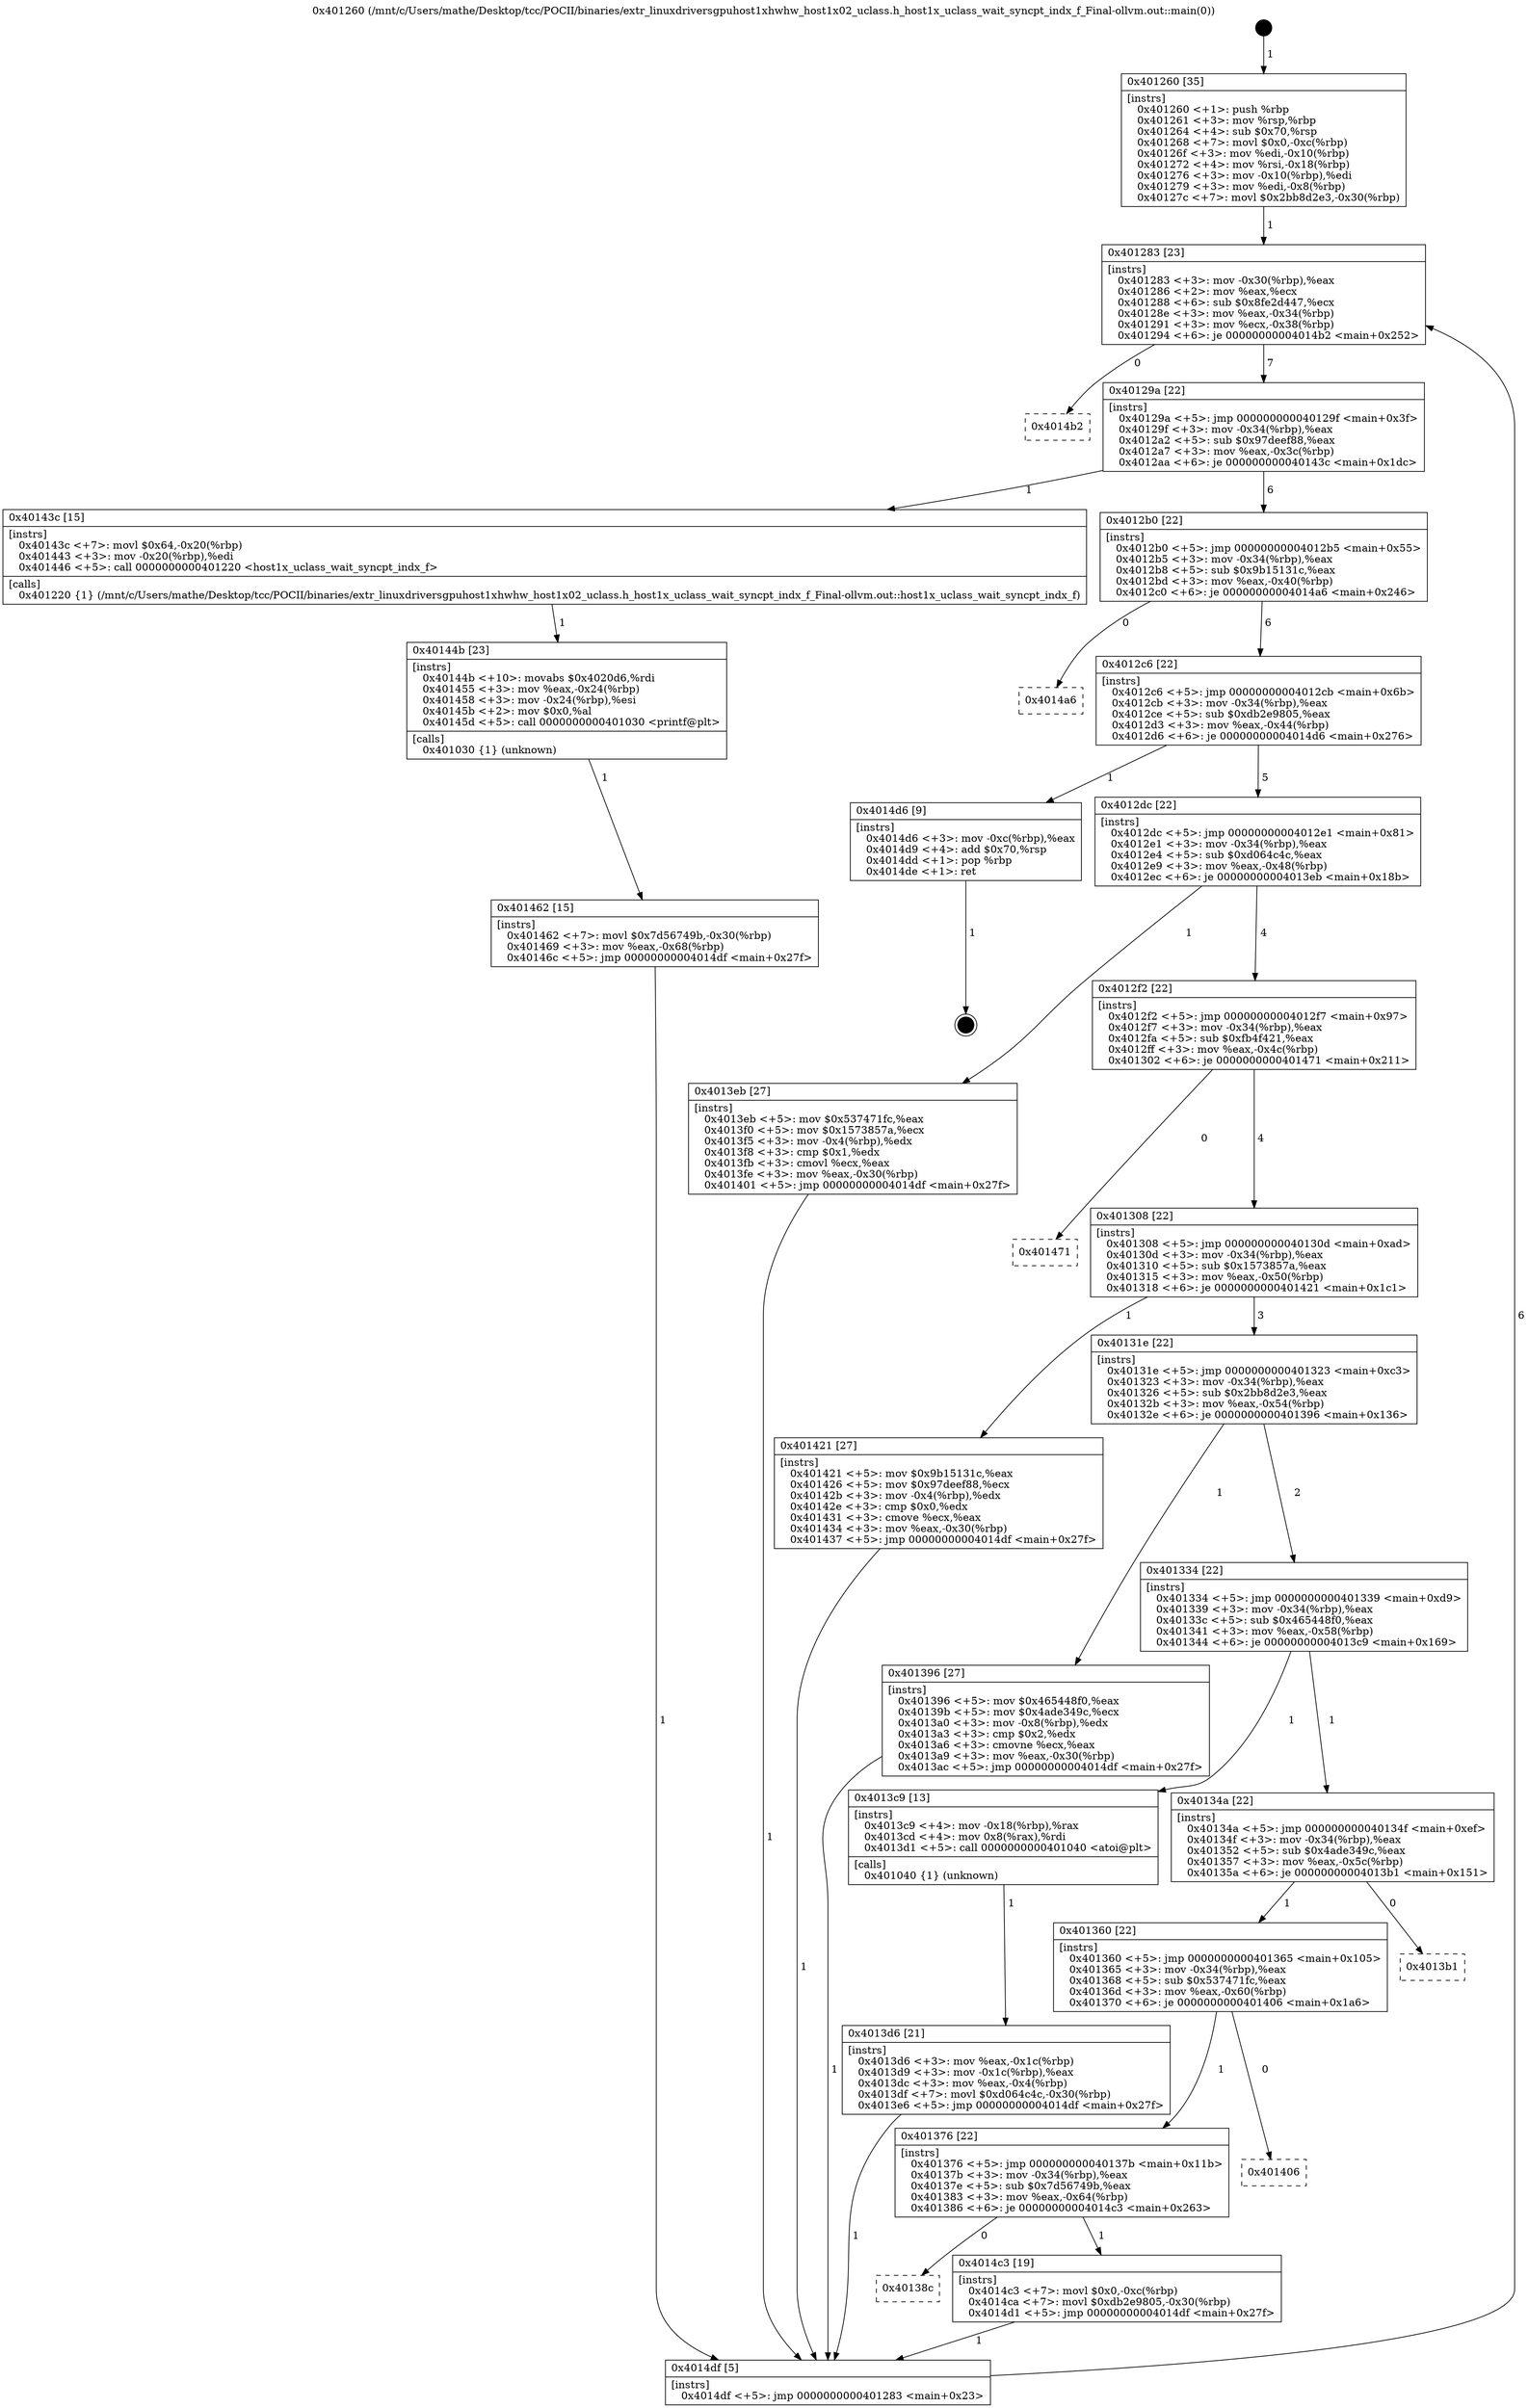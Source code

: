 digraph "0x401260" {
  label = "0x401260 (/mnt/c/Users/mathe/Desktop/tcc/POCII/binaries/extr_linuxdriversgpuhost1xhwhw_host1x02_uclass.h_host1x_uclass_wait_syncpt_indx_f_Final-ollvm.out::main(0))"
  labelloc = "t"
  node[shape=record]

  Entry [label="",width=0.3,height=0.3,shape=circle,fillcolor=black,style=filled]
  "0x401283" [label="{
     0x401283 [23]\l
     | [instrs]\l
     &nbsp;&nbsp;0x401283 \<+3\>: mov -0x30(%rbp),%eax\l
     &nbsp;&nbsp;0x401286 \<+2\>: mov %eax,%ecx\l
     &nbsp;&nbsp;0x401288 \<+6\>: sub $0x8fe2d447,%ecx\l
     &nbsp;&nbsp;0x40128e \<+3\>: mov %eax,-0x34(%rbp)\l
     &nbsp;&nbsp;0x401291 \<+3\>: mov %ecx,-0x38(%rbp)\l
     &nbsp;&nbsp;0x401294 \<+6\>: je 00000000004014b2 \<main+0x252\>\l
  }"]
  "0x4014b2" [label="{
     0x4014b2\l
  }", style=dashed]
  "0x40129a" [label="{
     0x40129a [22]\l
     | [instrs]\l
     &nbsp;&nbsp;0x40129a \<+5\>: jmp 000000000040129f \<main+0x3f\>\l
     &nbsp;&nbsp;0x40129f \<+3\>: mov -0x34(%rbp),%eax\l
     &nbsp;&nbsp;0x4012a2 \<+5\>: sub $0x97deef88,%eax\l
     &nbsp;&nbsp;0x4012a7 \<+3\>: mov %eax,-0x3c(%rbp)\l
     &nbsp;&nbsp;0x4012aa \<+6\>: je 000000000040143c \<main+0x1dc\>\l
  }"]
  Exit [label="",width=0.3,height=0.3,shape=circle,fillcolor=black,style=filled,peripheries=2]
  "0x40143c" [label="{
     0x40143c [15]\l
     | [instrs]\l
     &nbsp;&nbsp;0x40143c \<+7\>: movl $0x64,-0x20(%rbp)\l
     &nbsp;&nbsp;0x401443 \<+3\>: mov -0x20(%rbp),%edi\l
     &nbsp;&nbsp;0x401446 \<+5\>: call 0000000000401220 \<host1x_uclass_wait_syncpt_indx_f\>\l
     | [calls]\l
     &nbsp;&nbsp;0x401220 \{1\} (/mnt/c/Users/mathe/Desktop/tcc/POCII/binaries/extr_linuxdriversgpuhost1xhwhw_host1x02_uclass.h_host1x_uclass_wait_syncpt_indx_f_Final-ollvm.out::host1x_uclass_wait_syncpt_indx_f)\l
  }"]
  "0x4012b0" [label="{
     0x4012b0 [22]\l
     | [instrs]\l
     &nbsp;&nbsp;0x4012b0 \<+5\>: jmp 00000000004012b5 \<main+0x55\>\l
     &nbsp;&nbsp;0x4012b5 \<+3\>: mov -0x34(%rbp),%eax\l
     &nbsp;&nbsp;0x4012b8 \<+5\>: sub $0x9b15131c,%eax\l
     &nbsp;&nbsp;0x4012bd \<+3\>: mov %eax,-0x40(%rbp)\l
     &nbsp;&nbsp;0x4012c0 \<+6\>: je 00000000004014a6 \<main+0x246\>\l
  }"]
  "0x40138c" [label="{
     0x40138c\l
  }", style=dashed]
  "0x4014a6" [label="{
     0x4014a6\l
  }", style=dashed]
  "0x4012c6" [label="{
     0x4012c6 [22]\l
     | [instrs]\l
     &nbsp;&nbsp;0x4012c6 \<+5\>: jmp 00000000004012cb \<main+0x6b\>\l
     &nbsp;&nbsp;0x4012cb \<+3\>: mov -0x34(%rbp),%eax\l
     &nbsp;&nbsp;0x4012ce \<+5\>: sub $0xdb2e9805,%eax\l
     &nbsp;&nbsp;0x4012d3 \<+3\>: mov %eax,-0x44(%rbp)\l
     &nbsp;&nbsp;0x4012d6 \<+6\>: je 00000000004014d6 \<main+0x276\>\l
  }"]
  "0x4014c3" [label="{
     0x4014c3 [19]\l
     | [instrs]\l
     &nbsp;&nbsp;0x4014c3 \<+7\>: movl $0x0,-0xc(%rbp)\l
     &nbsp;&nbsp;0x4014ca \<+7\>: movl $0xdb2e9805,-0x30(%rbp)\l
     &nbsp;&nbsp;0x4014d1 \<+5\>: jmp 00000000004014df \<main+0x27f\>\l
  }"]
  "0x4014d6" [label="{
     0x4014d6 [9]\l
     | [instrs]\l
     &nbsp;&nbsp;0x4014d6 \<+3\>: mov -0xc(%rbp),%eax\l
     &nbsp;&nbsp;0x4014d9 \<+4\>: add $0x70,%rsp\l
     &nbsp;&nbsp;0x4014dd \<+1\>: pop %rbp\l
     &nbsp;&nbsp;0x4014de \<+1\>: ret\l
  }"]
  "0x4012dc" [label="{
     0x4012dc [22]\l
     | [instrs]\l
     &nbsp;&nbsp;0x4012dc \<+5\>: jmp 00000000004012e1 \<main+0x81\>\l
     &nbsp;&nbsp;0x4012e1 \<+3\>: mov -0x34(%rbp),%eax\l
     &nbsp;&nbsp;0x4012e4 \<+5\>: sub $0xd064c4c,%eax\l
     &nbsp;&nbsp;0x4012e9 \<+3\>: mov %eax,-0x48(%rbp)\l
     &nbsp;&nbsp;0x4012ec \<+6\>: je 00000000004013eb \<main+0x18b\>\l
  }"]
  "0x401376" [label="{
     0x401376 [22]\l
     | [instrs]\l
     &nbsp;&nbsp;0x401376 \<+5\>: jmp 000000000040137b \<main+0x11b\>\l
     &nbsp;&nbsp;0x40137b \<+3\>: mov -0x34(%rbp),%eax\l
     &nbsp;&nbsp;0x40137e \<+5\>: sub $0x7d56749b,%eax\l
     &nbsp;&nbsp;0x401383 \<+3\>: mov %eax,-0x64(%rbp)\l
     &nbsp;&nbsp;0x401386 \<+6\>: je 00000000004014c3 \<main+0x263\>\l
  }"]
  "0x4013eb" [label="{
     0x4013eb [27]\l
     | [instrs]\l
     &nbsp;&nbsp;0x4013eb \<+5\>: mov $0x537471fc,%eax\l
     &nbsp;&nbsp;0x4013f0 \<+5\>: mov $0x1573857a,%ecx\l
     &nbsp;&nbsp;0x4013f5 \<+3\>: mov -0x4(%rbp),%edx\l
     &nbsp;&nbsp;0x4013f8 \<+3\>: cmp $0x1,%edx\l
     &nbsp;&nbsp;0x4013fb \<+3\>: cmovl %ecx,%eax\l
     &nbsp;&nbsp;0x4013fe \<+3\>: mov %eax,-0x30(%rbp)\l
     &nbsp;&nbsp;0x401401 \<+5\>: jmp 00000000004014df \<main+0x27f\>\l
  }"]
  "0x4012f2" [label="{
     0x4012f2 [22]\l
     | [instrs]\l
     &nbsp;&nbsp;0x4012f2 \<+5\>: jmp 00000000004012f7 \<main+0x97\>\l
     &nbsp;&nbsp;0x4012f7 \<+3\>: mov -0x34(%rbp),%eax\l
     &nbsp;&nbsp;0x4012fa \<+5\>: sub $0xfb4f421,%eax\l
     &nbsp;&nbsp;0x4012ff \<+3\>: mov %eax,-0x4c(%rbp)\l
     &nbsp;&nbsp;0x401302 \<+6\>: je 0000000000401471 \<main+0x211\>\l
  }"]
  "0x401406" [label="{
     0x401406\l
  }", style=dashed]
  "0x401471" [label="{
     0x401471\l
  }", style=dashed]
  "0x401308" [label="{
     0x401308 [22]\l
     | [instrs]\l
     &nbsp;&nbsp;0x401308 \<+5\>: jmp 000000000040130d \<main+0xad\>\l
     &nbsp;&nbsp;0x40130d \<+3\>: mov -0x34(%rbp),%eax\l
     &nbsp;&nbsp;0x401310 \<+5\>: sub $0x1573857a,%eax\l
     &nbsp;&nbsp;0x401315 \<+3\>: mov %eax,-0x50(%rbp)\l
     &nbsp;&nbsp;0x401318 \<+6\>: je 0000000000401421 \<main+0x1c1\>\l
  }"]
  "0x401360" [label="{
     0x401360 [22]\l
     | [instrs]\l
     &nbsp;&nbsp;0x401360 \<+5\>: jmp 0000000000401365 \<main+0x105\>\l
     &nbsp;&nbsp;0x401365 \<+3\>: mov -0x34(%rbp),%eax\l
     &nbsp;&nbsp;0x401368 \<+5\>: sub $0x537471fc,%eax\l
     &nbsp;&nbsp;0x40136d \<+3\>: mov %eax,-0x60(%rbp)\l
     &nbsp;&nbsp;0x401370 \<+6\>: je 0000000000401406 \<main+0x1a6\>\l
  }"]
  "0x401421" [label="{
     0x401421 [27]\l
     | [instrs]\l
     &nbsp;&nbsp;0x401421 \<+5\>: mov $0x9b15131c,%eax\l
     &nbsp;&nbsp;0x401426 \<+5\>: mov $0x97deef88,%ecx\l
     &nbsp;&nbsp;0x40142b \<+3\>: mov -0x4(%rbp),%edx\l
     &nbsp;&nbsp;0x40142e \<+3\>: cmp $0x0,%edx\l
     &nbsp;&nbsp;0x401431 \<+3\>: cmove %ecx,%eax\l
     &nbsp;&nbsp;0x401434 \<+3\>: mov %eax,-0x30(%rbp)\l
     &nbsp;&nbsp;0x401437 \<+5\>: jmp 00000000004014df \<main+0x27f\>\l
  }"]
  "0x40131e" [label="{
     0x40131e [22]\l
     | [instrs]\l
     &nbsp;&nbsp;0x40131e \<+5\>: jmp 0000000000401323 \<main+0xc3\>\l
     &nbsp;&nbsp;0x401323 \<+3\>: mov -0x34(%rbp),%eax\l
     &nbsp;&nbsp;0x401326 \<+5\>: sub $0x2bb8d2e3,%eax\l
     &nbsp;&nbsp;0x40132b \<+3\>: mov %eax,-0x54(%rbp)\l
     &nbsp;&nbsp;0x40132e \<+6\>: je 0000000000401396 \<main+0x136\>\l
  }"]
  "0x4013b1" [label="{
     0x4013b1\l
  }", style=dashed]
  "0x401396" [label="{
     0x401396 [27]\l
     | [instrs]\l
     &nbsp;&nbsp;0x401396 \<+5\>: mov $0x465448f0,%eax\l
     &nbsp;&nbsp;0x40139b \<+5\>: mov $0x4ade349c,%ecx\l
     &nbsp;&nbsp;0x4013a0 \<+3\>: mov -0x8(%rbp),%edx\l
     &nbsp;&nbsp;0x4013a3 \<+3\>: cmp $0x2,%edx\l
     &nbsp;&nbsp;0x4013a6 \<+3\>: cmovne %ecx,%eax\l
     &nbsp;&nbsp;0x4013a9 \<+3\>: mov %eax,-0x30(%rbp)\l
     &nbsp;&nbsp;0x4013ac \<+5\>: jmp 00000000004014df \<main+0x27f\>\l
  }"]
  "0x401334" [label="{
     0x401334 [22]\l
     | [instrs]\l
     &nbsp;&nbsp;0x401334 \<+5\>: jmp 0000000000401339 \<main+0xd9\>\l
     &nbsp;&nbsp;0x401339 \<+3\>: mov -0x34(%rbp),%eax\l
     &nbsp;&nbsp;0x40133c \<+5\>: sub $0x465448f0,%eax\l
     &nbsp;&nbsp;0x401341 \<+3\>: mov %eax,-0x58(%rbp)\l
     &nbsp;&nbsp;0x401344 \<+6\>: je 00000000004013c9 \<main+0x169\>\l
  }"]
  "0x4014df" [label="{
     0x4014df [5]\l
     | [instrs]\l
     &nbsp;&nbsp;0x4014df \<+5\>: jmp 0000000000401283 \<main+0x23\>\l
  }"]
  "0x401260" [label="{
     0x401260 [35]\l
     | [instrs]\l
     &nbsp;&nbsp;0x401260 \<+1\>: push %rbp\l
     &nbsp;&nbsp;0x401261 \<+3\>: mov %rsp,%rbp\l
     &nbsp;&nbsp;0x401264 \<+4\>: sub $0x70,%rsp\l
     &nbsp;&nbsp;0x401268 \<+7\>: movl $0x0,-0xc(%rbp)\l
     &nbsp;&nbsp;0x40126f \<+3\>: mov %edi,-0x10(%rbp)\l
     &nbsp;&nbsp;0x401272 \<+4\>: mov %rsi,-0x18(%rbp)\l
     &nbsp;&nbsp;0x401276 \<+3\>: mov -0x10(%rbp),%edi\l
     &nbsp;&nbsp;0x401279 \<+3\>: mov %edi,-0x8(%rbp)\l
     &nbsp;&nbsp;0x40127c \<+7\>: movl $0x2bb8d2e3,-0x30(%rbp)\l
  }"]
  "0x401462" [label="{
     0x401462 [15]\l
     | [instrs]\l
     &nbsp;&nbsp;0x401462 \<+7\>: movl $0x7d56749b,-0x30(%rbp)\l
     &nbsp;&nbsp;0x401469 \<+3\>: mov %eax,-0x68(%rbp)\l
     &nbsp;&nbsp;0x40146c \<+5\>: jmp 00000000004014df \<main+0x27f\>\l
  }"]
  "0x4013c9" [label="{
     0x4013c9 [13]\l
     | [instrs]\l
     &nbsp;&nbsp;0x4013c9 \<+4\>: mov -0x18(%rbp),%rax\l
     &nbsp;&nbsp;0x4013cd \<+4\>: mov 0x8(%rax),%rdi\l
     &nbsp;&nbsp;0x4013d1 \<+5\>: call 0000000000401040 \<atoi@plt\>\l
     | [calls]\l
     &nbsp;&nbsp;0x401040 \{1\} (unknown)\l
  }"]
  "0x40134a" [label="{
     0x40134a [22]\l
     | [instrs]\l
     &nbsp;&nbsp;0x40134a \<+5\>: jmp 000000000040134f \<main+0xef\>\l
     &nbsp;&nbsp;0x40134f \<+3\>: mov -0x34(%rbp),%eax\l
     &nbsp;&nbsp;0x401352 \<+5\>: sub $0x4ade349c,%eax\l
     &nbsp;&nbsp;0x401357 \<+3\>: mov %eax,-0x5c(%rbp)\l
     &nbsp;&nbsp;0x40135a \<+6\>: je 00000000004013b1 \<main+0x151\>\l
  }"]
  "0x4013d6" [label="{
     0x4013d6 [21]\l
     | [instrs]\l
     &nbsp;&nbsp;0x4013d6 \<+3\>: mov %eax,-0x1c(%rbp)\l
     &nbsp;&nbsp;0x4013d9 \<+3\>: mov -0x1c(%rbp),%eax\l
     &nbsp;&nbsp;0x4013dc \<+3\>: mov %eax,-0x4(%rbp)\l
     &nbsp;&nbsp;0x4013df \<+7\>: movl $0xd064c4c,-0x30(%rbp)\l
     &nbsp;&nbsp;0x4013e6 \<+5\>: jmp 00000000004014df \<main+0x27f\>\l
  }"]
  "0x40144b" [label="{
     0x40144b [23]\l
     | [instrs]\l
     &nbsp;&nbsp;0x40144b \<+10\>: movabs $0x4020d6,%rdi\l
     &nbsp;&nbsp;0x401455 \<+3\>: mov %eax,-0x24(%rbp)\l
     &nbsp;&nbsp;0x401458 \<+3\>: mov -0x24(%rbp),%esi\l
     &nbsp;&nbsp;0x40145b \<+2\>: mov $0x0,%al\l
     &nbsp;&nbsp;0x40145d \<+5\>: call 0000000000401030 \<printf@plt\>\l
     | [calls]\l
     &nbsp;&nbsp;0x401030 \{1\} (unknown)\l
  }"]
  Entry -> "0x401260" [label=" 1"]
  "0x401283" -> "0x4014b2" [label=" 0"]
  "0x401283" -> "0x40129a" [label=" 7"]
  "0x4014d6" -> Exit [label=" 1"]
  "0x40129a" -> "0x40143c" [label=" 1"]
  "0x40129a" -> "0x4012b0" [label=" 6"]
  "0x4014c3" -> "0x4014df" [label=" 1"]
  "0x4012b0" -> "0x4014a6" [label=" 0"]
  "0x4012b0" -> "0x4012c6" [label=" 6"]
  "0x401376" -> "0x40138c" [label=" 0"]
  "0x4012c6" -> "0x4014d6" [label=" 1"]
  "0x4012c6" -> "0x4012dc" [label=" 5"]
  "0x401376" -> "0x4014c3" [label=" 1"]
  "0x4012dc" -> "0x4013eb" [label=" 1"]
  "0x4012dc" -> "0x4012f2" [label=" 4"]
  "0x401360" -> "0x401376" [label=" 1"]
  "0x4012f2" -> "0x401471" [label=" 0"]
  "0x4012f2" -> "0x401308" [label=" 4"]
  "0x401360" -> "0x401406" [label=" 0"]
  "0x401308" -> "0x401421" [label=" 1"]
  "0x401308" -> "0x40131e" [label=" 3"]
  "0x40134a" -> "0x401360" [label=" 1"]
  "0x40131e" -> "0x401396" [label=" 1"]
  "0x40131e" -> "0x401334" [label=" 2"]
  "0x401396" -> "0x4014df" [label=" 1"]
  "0x401260" -> "0x401283" [label=" 1"]
  "0x4014df" -> "0x401283" [label=" 6"]
  "0x40134a" -> "0x4013b1" [label=" 0"]
  "0x401334" -> "0x4013c9" [label=" 1"]
  "0x401334" -> "0x40134a" [label=" 1"]
  "0x4013c9" -> "0x4013d6" [label=" 1"]
  "0x4013d6" -> "0x4014df" [label=" 1"]
  "0x4013eb" -> "0x4014df" [label=" 1"]
  "0x401421" -> "0x4014df" [label=" 1"]
  "0x40143c" -> "0x40144b" [label=" 1"]
  "0x40144b" -> "0x401462" [label=" 1"]
  "0x401462" -> "0x4014df" [label=" 1"]
}
